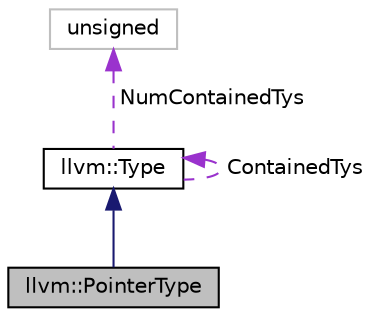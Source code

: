 digraph "llvm::PointerType"
{
 // LATEX_PDF_SIZE
  bgcolor="transparent";
  edge [fontname="Helvetica",fontsize="10",labelfontname="Helvetica",labelfontsize="10"];
  node [fontname="Helvetica",fontsize="10",shape=record];
  Node1 [label="llvm::PointerType",height=0.2,width=0.4,color="black", fillcolor="grey75", style="filled", fontcolor="black",tooltip="Class to represent pointers."];
  Node2 -> Node1 [dir="back",color="midnightblue",fontsize="10",style="solid",fontname="Helvetica"];
  Node2 [label="llvm::Type",height=0.2,width=0.4,color="black",URL="$classllvm_1_1Type.html",tooltip="The instances of the Type class are immutable: once they are created, they are never changed."];
  Node2 -> Node2 [dir="back",color="darkorchid3",fontsize="10",style="dashed",label=" ContainedTys" ,fontname="Helvetica"];
  Node3 -> Node2 [dir="back",color="darkorchid3",fontsize="10",style="dashed",label=" NumContainedTys" ,fontname="Helvetica"];
  Node3 [label="unsigned",height=0.2,width=0.4,color="grey75",tooltip=" "];
}
